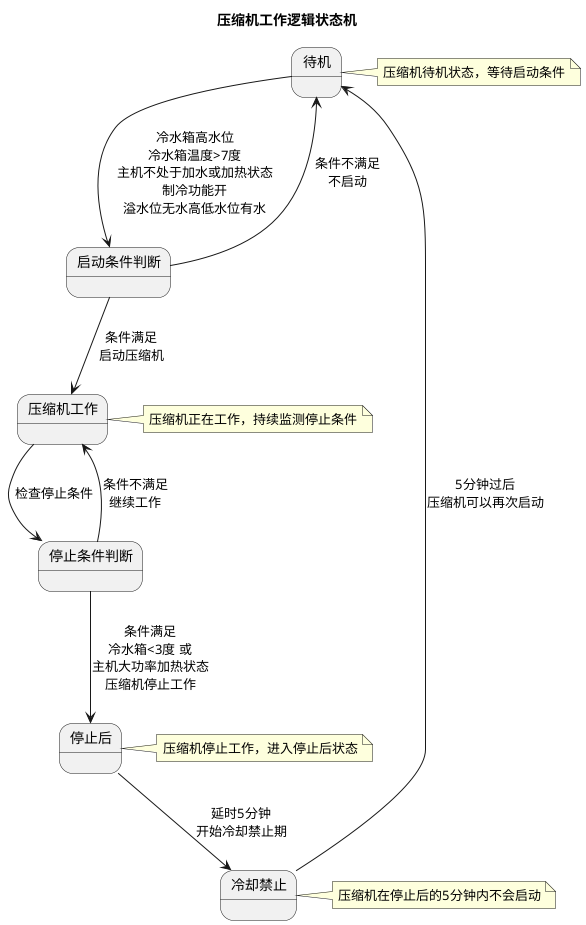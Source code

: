 @startuml
title 压缩机工作逻辑状态机

state "待机" as Idle
state "启动条件判断" as StartConditionChecking
state "压缩机工作" as CompressorWorking
state "停止条件判断" as StopConditionChecking
state "停止后" as Stopped
state "冷却禁止" as CoolingBlocked

Idle --> StartConditionChecking: 冷水箱高水位\n冷水箱温度>7度\n主机不处于加水或加热状态\n制冷功能开\n溢水位无水高低水位有水
StartConditionChecking --> CompressorWorking : 条件满足\n启动压缩机
StartConditionChecking --> Idle : 条件不满足\n不启动

CompressorWorking --> StopConditionChecking : 检查停止条件
StopConditionChecking --> CompressorWorking : 条件不满足\n继续工作
StopConditionChecking --> Stopped : 条件满足\n冷水箱<3度 或\n主机大功率加热状态\n压缩机停止工作

Stopped --> CoolingBlocked : 延时5分钟\n开始冷却禁止期
CoolingBlocked --> Idle : 5分钟过后\n压缩机可以再次启动

note right of Idle
  压缩机待机状态，等待启动条件
end note

note right of CompressorWorking
  压缩机正在工作，持续监测停止条件
end note

note right of Stopped
  压缩机停止工作，进入停止后状态
end note

note right of CoolingBlocked
  压缩机在停止后的5分钟内不会启动
end note

@enduml


@startuml
title 出常温水逻辑状态机

state "待机" as Idle
state "判断补水状态" as CheckRefilling
state "停止补水" as StopRefilling
state "出常温水" as Dispensing
state "停止出水" as StopDispensing

[*] --> Idle : 初始状态

Idle --> CheckRefilling : 用户按下常温水按钮
CheckRefilling --> StopRefilling : 冷水箱正在补水
CheckRefilling --> Dispensing : 冷水箱未在补水

StopRefilling --> Dispensing : 停止补水，开始出常温水
Dispensing --> StopDispensing : 用户按下停止按钮
StopDispensing --> Idle : 停止出水，回到待机状态

@enduml



@startuml
title 冷水箱出水逻辑状态机

state "待机" as Idle
state "冷水出水" as DispensingColdWater
state "检查停止按钮" as CheckStopButton
state "停止出冷水" as StopDispensingColdWater
state "补常温水" as RefillRoomTemperatureWater
state "检查水位" as CheckWaterLevel

[*] --> Idle

Idle --> DispensingColdWater : 用户按下冷水按钮
DispensingColdWater --> CheckStopButton : 检查是否按下停止按钮
DispensingColdWater --> CheckWaterLevel : 检查水位
CheckWaterLevel --> StopDispensingColdWater: 水位低
CheckStopButton --> StopDispensingColdWater: 按下停止按钮
CheckStopButton --> DispensingColdWater: 未按停止按钮
StopDispensingColdWater --> RefillRoomTemperatureWater : 进行补常温水逻辑
RefillRoomTemperatureWater --> Idle

note right of DispensingColdWater
  冷水箱开始出冷水
end note

note right of RefillRoomTemperatureWater
  补常温水逻辑
end note

note right of CheckWaterLevel
  如水箱达到低水位
  自动停止出水
end note

note right of CheckStopButton
  可以随时按下停止按钮
  停止出水
end note

@enduml


@startuml
title 冷水箱补水逻辑状态机

state "待机" as Idle
state "判断水位" as CheckWaterLevel
state "补常温水" as RefillRoomTempWater
state "检查补水条件" as CheckRefillCondition

Idle --> CheckWaterLevel : 系统启动检查
CheckWaterLevel --> RefillRoomTempWater : 冷水箱低水位\n辅机不在出水状态\n主机不在出水、补水
CheckWaterLevel --> CheckRefillCondition : 冷水箱低于高水位\n距离上次出冷水增压泵超过1min\n辅机不在出水状态\n主机不在出水、补水
CheckRefillCondition --> RefillRoomTempWater : 不在出水状态
CheckRefillCondition --> Idle : 正在出水

RefillRoomTempWater --> CheckWaterLevel : 检查补水过程中状态
CheckWaterLevel --> Idle : 水箱已高水位\n或用户请求辅机、主机出水、主机补水

note right of CheckWaterLevel
  检查冷水箱水位
  检查辅机不在出水状态
  检查主机不在出水、补水
  决定是否需要补水
end note

note right of RefillRoomTempWater
  进行补水
  直到达到高水位或
  或用户请求辅机、主机出水、主机补水
end note

note left of CheckRefillCondition
  不满足即刻补水条件时
  检查是否还需要补水
end note

@enduml


@startuml
title 碳化罐气泡水出水逻辑状态机

state "待机" as Idle
state "出气泡水" as DispensingSparklingWater
state "停止出水" as StopDispensing
state "补冷水" as RefillColdWater

[*] --> Idle

Idle --> DispensingSparklingWater : 用户按下气泡水按钮
DispensingSparklingWater --> StopDispensing : 用户按下停止按钮
DispensingSparklingWater --> StopDispensing : 碳化罐低水位触发
StopDispensing --> RefillColdWater : 进行补冷水逻辑
RefillColdWater --> Idle

note right of DispensingSparklingWater
  气泡水开始出水
  检查用户是否按下停止按钮
  或自动检测碳化罐水位
end note

note right of RefillColdWater
  停止出气泡水后
  碳化罐进行补冷水
end note

@enduml


@startuml
title 碳化罐补冷水逻辑状态机

state "待机" as Idle
state "判断碳化罐和冷水箱状态" as CheckTankAndColdWater
state "补冷水" as RefillColdWater
state "监控补水状态" as MonitorRefill

[*] --> Idle
Idle --> CheckTankAndColdWater : 系统启动检查
CheckTankAndColdWater --> RefillColdWater : 碳化罐低于高水位\n副机不在出水\n主机不在出水、补水\n食万不处于加水\n冷水箱有水
CheckTankAndColdWater --> Idle : 条件不满足

RefillColdWater --> MonitorRefill : 开始补水
MonitorRefill --> Idle : 条件不满足

note right of CheckTankAndColdWater
  检查碳化罐是否低于高水位
  副机不在出水
  冷水箱有水
  主机不在出水、补水
  食万不补水
end note



note left of MonitorRefill
  监控补水状态
  直到达到高水位或
  冷水箱达到低水位或
  副机出水或
  主机出水、补或
  食万补水
  需要停止
end note

@enduml


@startuml
title 冷水箱补水逻辑状态机

state "待机" as Idle
state "判断补水条件" as CheckRefillCondition
state "补水" as RefillWater

Idle --> CheckRefillCondition : 判断补水条件

state CheckRefillCondition {
state "制冷中补水条件" as CoolingRefillCondition
state "非制冷中补水条件" as NonCoolingRefillCondition

[*] --> CoolingRefillCondition : 制冷开关与气泡水开关均非关闭状态\n冷水箱低于高水位\n非出常温水状态\n非出冷水状态\n非出气泡水状态\n主机非出水状态\n热水罐非补水状态\n食万非补水状态
[*] --> NonCoolingRefillCondition : 制冷开关与气泡水开关均非关闭状态\n（冷水箱处于低水位或距离上次出水五分钟）\n非食万补水状态\n非出常温水状态\n非出冷水状态\n非出气泡水状态\n主机非出水状态\n热水罐非补水状态
CoolingRefillCondition --> RefillWater : 进行制冷中补水
NonCoolingRefillCondition --> RefillWater : 进行非制冷中补水
}

RefillWater --> CheckRefillCondition : 检查补水条件
CheckRefillCondition --> Idle : 不满足补水条件

note right of CheckRefillCondition
判断制冷中补水条件
end note

note right of RefillWater
进行补水
end note

note left of RefillWater
补水停止条件：
- 食万补水
- 达到冷水箱高水位或溢水位
- 补水超过六十秒
- 用户请求气泡水、冰水、常温水或主机出水或补水
end note

@enduml